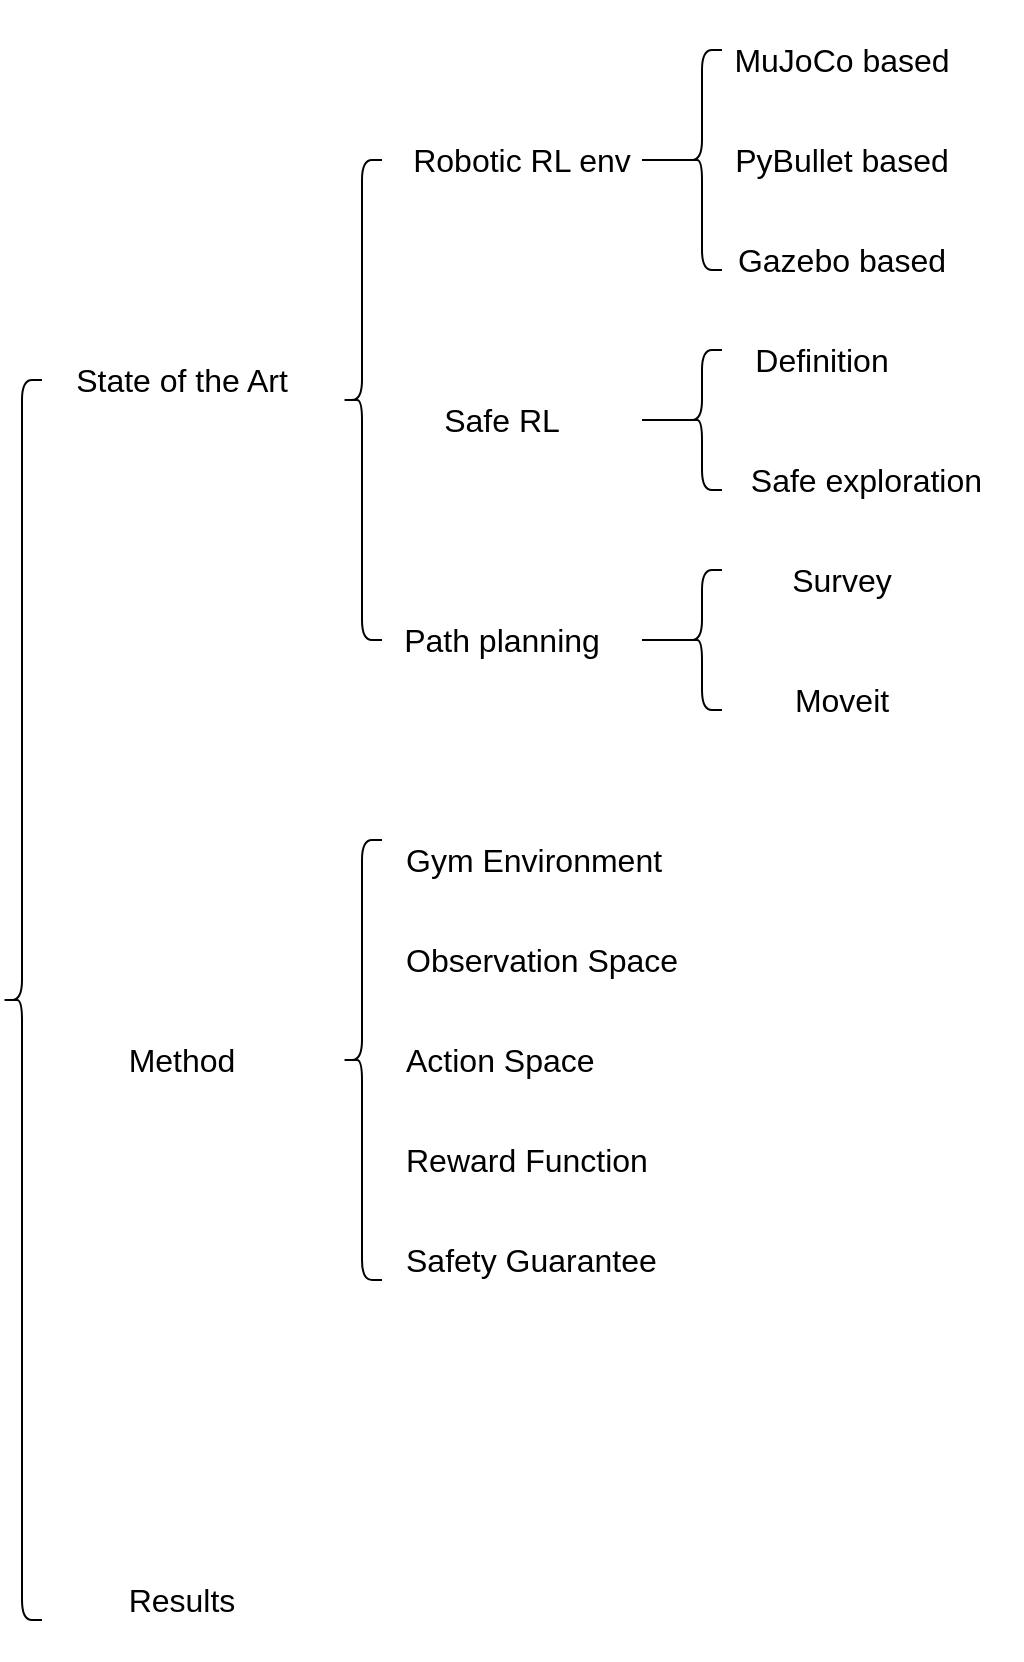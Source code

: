 <mxfile version="14.7.6" type="github" pages="2">
  <diagram id="FlK4J6WwxJ2WjzU4vEBI" name="Page-1">
    <mxGraphModel dx="1350" dy="774" grid="1" gridSize="10" guides="1" tooltips="1" connect="1" arrows="1" fold="1" page="1" pageScale="1" pageWidth="827" pageHeight="1169" math="0" shadow="0">
      <root>
        <mxCell id="0" />
        <mxCell id="1" parent="0" />
        <mxCell id="66AhOVjAx6SotwTB_fmZ-2" value="Robotic RL env" style="rounded=0;whiteSpace=wrap;html=1;strokeColor=none;fontSize=16;" parent="1" vertex="1">
          <mxGeometry x="220" y="120" width="120" height="60" as="geometry" />
        </mxCell>
        <mxCell id="66AhOVjAx6SotwTB_fmZ-3" value="Safe RL" style="rounded=0;whiteSpace=wrap;html=1;strokeColor=none;fontSize=16;" parent="1" vertex="1">
          <mxGeometry x="210" y="250" width="120" height="60" as="geometry" />
        </mxCell>
        <mxCell id="66AhOVjAx6SotwTB_fmZ-4" value="Path planning" style="rounded=0;whiteSpace=wrap;html=1;strokeColor=none;fontSize=16;" parent="1" vertex="1">
          <mxGeometry x="210" y="360" width="120" height="60" as="geometry" />
        </mxCell>
        <mxCell id="66AhOVjAx6SotwTB_fmZ-9" value="Definition" style="rounded=0;whiteSpace=wrap;html=1;strokeColor=none;fontSize=16;" parent="1" vertex="1">
          <mxGeometry x="370" y="220" width="120" height="60" as="geometry" />
        </mxCell>
        <mxCell id="66AhOVjAx6SotwTB_fmZ-10" value="&amp;nbsp;Safe exploration" style="rounded=0;whiteSpace=wrap;html=1;strokeColor=none;fontSize=16;" parent="1" vertex="1">
          <mxGeometry x="370" y="280" width="160" height="60" as="geometry" />
        </mxCell>
        <mxCell id="ZLj-9-kIcneNdSRQyMaA-1" value="" style="shape=curlyBracket;whiteSpace=wrap;html=1;rounded=1;" parent="1" vertex="1">
          <mxGeometry x="190" y="150" width="20" height="240" as="geometry" />
        </mxCell>
        <mxCell id="ZLj-9-kIcneNdSRQyMaA-3" value="" style="shape=curlyBracket;whiteSpace=wrap;html=1;rounded=1;" parent="1" vertex="1">
          <mxGeometry x="360" y="245" width="20" height="70" as="geometry" />
        </mxCell>
        <mxCell id="ZLj-9-kIcneNdSRQyMaA-7" value="" style="endArrow=none;html=1;exitX=1;exitY=0.5;exitDx=0;exitDy=0;entryX=0.1;entryY=0.5;entryDx=0;entryDy=0;entryPerimeter=0;" parent="1" target="ZLj-9-kIcneNdSRQyMaA-3" edge="1">
          <mxGeometry width="50" height="50" relative="1" as="geometry">
            <mxPoint x="340" y="280" as="sourcePoint" />
            <mxPoint x="560" y="410" as="targetPoint" />
            <Array as="points" />
          </mxGeometry>
        </mxCell>
        <mxCell id="ZLj-9-kIcneNdSRQyMaA-8" value="" style="shape=curlyBracket;whiteSpace=wrap;html=1;rounded=1;" parent="1" vertex="1">
          <mxGeometry x="360" y="95" width="20" height="110" as="geometry" />
        </mxCell>
        <mxCell id="ZLj-9-kIcneNdSRQyMaA-9" value="" style="endArrow=none;html=1;exitX=1;exitY=0.5;exitDx=0;exitDy=0;entryX=0.1;entryY=0.5;entryDx=0;entryDy=0;entryPerimeter=0;" parent="1" source="66AhOVjAx6SotwTB_fmZ-2" target="ZLj-9-kIcneNdSRQyMaA-8" edge="1">
          <mxGeometry width="50" height="50" relative="1" as="geometry">
            <mxPoint x="340" y="180" as="sourcePoint" />
            <mxPoint x="560" y="310" as="targetPoint" />
            <Array as="points" />
          </mxGeometry>
        </mxCell>
        <mxCell id="ZLj-9-kIcneNdSRQyMaA-10" value="MuJoCo based" style="rounded=0;whiteSpace=wrap;html=1;strokeColor=none;fontSize=16;" parent="1" vertex="1">
          <mxGeometry x="380" y="70" width="120" height="60" as="geometry" />
        </mxCell>
        <mxCell id="ZLj-9-kIcneNdSRQyMaA-11" value="PyBullet based" style="rounded=0;whiteSpace=wrap;html=1;strokeColor=none;fontSize=16;" parent="1" vertex="1">
          <mxGeometry x="380" y="120" width="120" height="60" as="geometry" />
        </mxCell>
        <mxCell id="ZLj-9-kIcneNdSRQyMaA-12" value="Gazebo based" style="rounded=0;whiteSpace=wrap;html=1;strokeColor=none;fontSize=16;" parent="1" vertex="1">
          <mxGeometry x="380" y="170" width="120" height="60" as="geometry" />
        </mxCell>
        <mxCell id="ZLj-9-kIcneNdSRQyMaA-15" value="" style="shape=curlyBracket;whiteSpace=wrap;html=1;rounded=1;" parent="1" vertex="1">
          <mxGeometry x="360" y="355" width="20" height="70" as="geometry" />
        </mxCell>
        <mxCell id="ZLj-9-kIcneNdSRQyMaA-16" value="" style="endArrow=none;html=1;exitX=1;exitY=0.5;exitDx=0;exitDy=0;entryX=0.1;entryY=0.5;entryDx=0;entryDy=0;entryPerimeter=0;" parent="1" target="ZLj-9-kIcneNdSRQyMaA-15" edge="1">
          <mxGeometry width="50" height="50" relative="1" as="geometry">
            <mxPoint x="340" y="390" as="sourcePoint" />
            <mxPoint x="560" y="520" as="targetPoint" />
            <Array as="points" />
          </mxGeometry>
        </mxCell>
        <mxCell id="ZLj-9-kIcneNdSRQyMaA-17" value="Moveit" style="rounded=0;whiteSpace=wrap;html=1;strokeColor=none;fontSize=16;" parent="1" vertex="1">
          <mxGeometry x="380" y="390" width="120" height="60" as="geometry" />
        </mxCell>
        <mxCell id="ZLj-9-kIcneNdSRQyMaA-18" value="Survey" style="rounded=0;whiteSpace=wrap;html=1;strokeColor=none;fontSize=16;" parent="1" vertex="1">
          <mxGeometry x="380" y="330" width="120" height="60" as="geometry" />
        </mxCell>
        <mxCell id="6Qgc2RU7L06aQ3T3Y_Tq-1" value="Method" style="rounded=0;whiteSpace=wrap;html=1;strokeColor=none;fontSize=16;" vertex="1" parent="1">
          <mxGeometry x="50" y="570" width="120" height="60" as="geometry" />
        </mxCell>
        <mxCell id="6Qgc2RU7L06aQ3T3Y_Tq-2" value="" style="shape=curlyBracket;whiteSpace=wrap;html=1;rounded=1;" vertex="1" parent="1">
          <mxGeometry x="190" y="490" width="20" height="220" as="geometry" />
        </mxCell>
        <mxCell id="6Qgc2RU7L06aQ3T3Y_Tq-3" value="Gym Environment&amp;nbsp;" style="rounded=0;whiteSpace=wrap;html=1;strokeColor=none;fontSize=16;align=left;" vertex="1" parent="1">
          <mxGeometry x="220" y="470" width="166" height="60" as="geometry" />
        </mxCell>
        <mxCell id="6Qgc2RU7L06aQ3T3Y_Tq-4" value="Observation Space" style="rounded=0;whiteSpace=wrap;html=1;strokeColor=none;fontSize=16;align=left;" vertex="1" parent="1">
          <mxGeometry x="220" y="520" width="166" height="60" as="geometry" />
        </mxCell>
        <mxCell id="6Qgc2RU7L06aQ3T3Y_Tq-5" value="Action Space" style="rounded=0;whiteSpace=wrap;html=1;strokeColor=none;fontSize=16;align=left;" vertex="1" parent="1">
          <mxGeometry x="220" y="570" width="166" height="60" as="geometry" />
        </mxCell>
        <mxCell id="6Qgc2RU7L06aQ3T3Y_Tq-6" value="Safety Guarantee" style="rounded=0;whiteSpace=wrap;html=1;strokeColor=none;fontSize=16;align=left;" vertex="1" parent="1">
          <mxGeometry x="220" y="670" width="140" height="60" as="geometry" />
        </mxCell>
        <mxCell id="6Qgc2RU7L06aQ3T3Y_Tq-7" value="Reward Function" style="rounded=0;whiteSpace=wrap;html=1;strokeColor=none;fontSize=16;align=left;" vertex="1" parent="1">
          <mxGeometry x="220" y="620" width="166" height="60" as="geometry" />
        </mxCell>
        <mxCell id="6Qgc2RU7L06aQ3T3Y_Tq-10" value="State of the Art" style="rounded=0;whiteSpace=wrap;html=1;strokeColor=none;fontSize=16;" vertex="1" parent="1">
          <mxGeometry x="50" y="230" width="120" height="60" as="geometry" />
        </mxCell>
        <mxCell id="6Qgc2RU7L06aQ3T3Y_Tq-11" value="Results" style="rounded=0;whiteSpace=wrap;html=1;strokeColor=none;fontSize=16;" vertex="1" parent="1">
          <mxGeometry x="50" y="840" width="120" height="60" as="geometry" />
        </mxCell>
        <mxCell id="6Qgc2RU7L06aQ3T3Y_Tq-12" value="" style="shape=curlyBracket;whiteSpace=wrap;html=1;rounded=1;" vertex="1" parent="1">
          <mxGeometry x="20" y="260" width="20" height="620" as="geometry" />
        </mxCell>
      </root>
    </mxGraphModel>
  </diagram>
  <diagram id="iW0CZBPZsDyf3SfmX1Tg" name="Page-2">
    <mxGraphModel dx="1350" dy="774" grid="1" gridSize="10" guides="1" tooltips="1" connect="1" arrows="1" fold="1" page="1" pageScale="1" pageWidth="827" pageHeight="1169" math="0" shadow="0">
      <root>
        <mxCell id="qTIkfO7RIYVsrHL2C06e-0" />
        <mxCell id="qTIkfO7RIYVsrHL2C06e-1" parent="qTIkfO7RIYVsrHL2C06e-0" />
        <mxCell id="Lu93jGcYzxvcLp3BMQcl-0" value="Method" style="rounded=0;whiteSpace=wrap;html=1;strokeColor=none;fontSize=16;" parent="qTIkfO7RIYVsrHL2C06e-1" vertex="1">
          <mxGeometry x="150" y="220" width="120" height="60" as="geometry" />
        </mxCell>
        <mxCell id="Lu93jGcYzxvcLp3BMQcl-1" value="" style="shape=curlyBracket;whiteSpace=wrap;html=1;rounded=1;" parent="qTIkfO7RIYVsrHL2C06e-1" vertex="1">
          <mxGeometry x="260" y="140" width="20" height="220" as="geometry" />
        </mxCell>
        <mxCell id="Lu93jGcYzxvcLp3BMQcl-2" value="Gym Environment&amp;nbsp;" style="rounded=0;whiteSpace=wrap;html=1;strokeColor=none;fontSize=16;align=left;" parent="qTIkfO7RIYVsrHL2C06e-1" vertex="1">
          <mxGeometry x="290" y="120" width="166" height="60" as="geometry" />
        </mxCell>
        <mxCell id="Lu93jGcYzxvcLp3BMQcl-3" value="Observation Space" style="rounded=0;whiteSpace=wrap;html=1;strokeColor=none;fontSize=16;align=left;" parent="qTIkfO7RIYVsrHL2C06e-1" vertex="1">
          <mxGeometry x="290" y="170" width="166" height="60" as="geometry" />
        </mxCell>
        <mxCell id="Lu93jGcYzxvcLp3BMQcl-4" value="Action Space" style="rounded=0;whiteSpace=wrap;html=1;strokeColor=none;fontSize=16;align=left;" parent="qTIkfO7RIYVsrHL2C06e-1" vertex="1">
          <mxGeometry x="290" y="220" width="166" height="60" as="geometry" />
        </mxCell>
        <mxCell id="Lu93jGcYzxvcLp3BMQcl-5" value="Safety Guarantee" style="rounded=0;whiteSpace=wrap;html=1;strokeColor=none;fontSize=16;align=left;" parent="qTIkfO7RIYVsrHL2C06e-1" vertex="1">
          <mxGeometry x="290" y="320" width="140" height="60" as="geometry" />
        </mxCell>
        <mxCell id="Lu93jGcYzxvcLp3BMQcl-6" value="Reward Function" style="rounded=0;whiteSpace=wrap;html=1;strokeColor=none;fontSize=16;align=left;" parent="qTIkfO7RIYVsrHL2C06e-1" vertex="1">
          <mxGeometry x="290" y="270" width="166" height="60" as="geometry" />
        </mxCell>
        <mxCell id="sFdyBd5ITkUAcEEyfYiQ-1" value="" style="endArrow=none;html=1;exitX=1;exitY=0.5;exitDx=0;exitDy=0;" parent="qTIkfO7RIYVsrHL2C06e-1" source="Lu93jGcYzxvcLp3BMQcl-5" edge="1">
          <mxGeometry width="50" height="50" relative="1" as="geometry">
            <mxPoint x="350" y="160" as="sourcePoint" />
            <mxPoint x="490" y="350" as="targetPoint" />
            <Array as="points" />
          </mxGeometry>
        </mxCell>
        <mxCell id="sFdyBd5ITkUAcEEyfYiQ-2" value="Choose planner" style="rounded=0;whiteSpace=wrap;html=1;strokeColor=none;fontSize=16;align=left;" parent="qTIkfO7RIYVsrHL2C06e-1" vertex="1">
          <mxGeometry x="500" y="320" width="140" height="60" as="geometry" />
        </mxCell>
      </root>
    </mxGraphModel>
  </diagram>
</mxfile>
